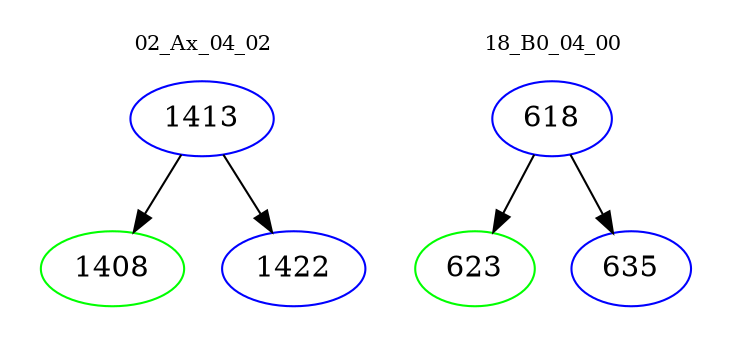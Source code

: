 digraph{
subgraph cluster_0 {
color = white
label = "02_Ax_04_02";
fontsize=10;
T0_1413 [label="1413", color="blue"]
T0_1413 -> T0_1408 [color="black"]
T0_1408 [label="1408", color="green"]
T0_1413 -> T0_1422 [color="black"]
T0_1422 [label="1422", color="blue"]
}
subgraph cluster_1 {
color = white
label = "18_B0_04_00";
fontsize=10;
T1_618 [label="618", color="blue"]
T1_618 -> T1_623 [color="black"]
T1_623 [label="623", color="green"]
T1_618 -> T1_635 [color="black"]
T1_635 [label="635", color="blue"]
}
}
